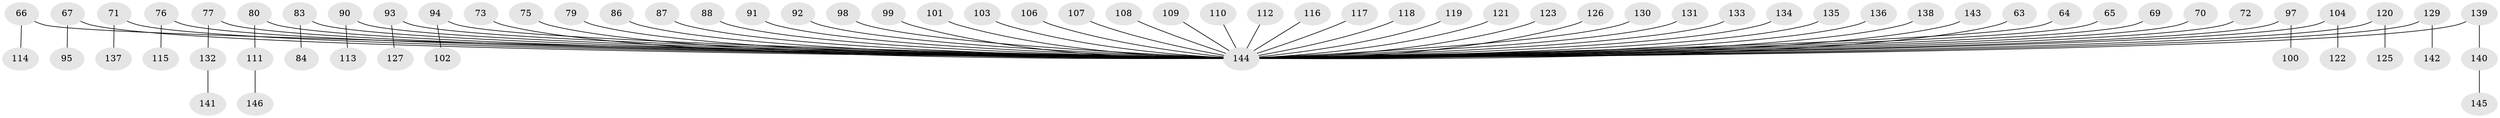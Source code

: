 // original degree distribution, {3: 0.13013698630136986, 5: 0.0273972602739726, 8: 0.00684931506849315, 10: 0.00684931506849315, 4: 0.0684931506849315, 7: 0.00684931506849315, 2: 0.2602739726027397, 1: 0.4931506849315068}
// Generated by graph-tools (version 1.1) at 2025/52/03/09/25 04:52:46]
// undirected, 73 vertices, 72 edges
graph export_dot {
graph [start="1"]
  node [color=gray90,style=filled];
  63;
  64;
  65;
  66;
  67;
  69;
  70;
  71;
  72;
  73;
  75 [super="+46"];
  76;
  77;
  79;
  80;
  83;
  84;
  86;
  87;
  88;
  90;
  91;
  92;
  93;
  94;
  95;
  97;
  98;
  99;
  100;
  101;
  102;
  103;
  104;
  106;
  107;
  108;
  109;
  110;
  111;
  112;
  113;
  114;
  115;
  116;
  117;
  118;
  119;
  120;
  121;
  122;
  123;
  125;
  126;
  127;
  129;
  130;
  131;
  132;
  133;
  134;
  135;
  136;
  137;
  138;
  139 [super="+74+82+124"];
  140;
  141;
  142;
  143;
  144 [super="+16+18+105+81+28+40+43+35+50+57+89+42+96+23+37+45+48+49+68+51+53+56+58+59+60+62+128+54"];
  145;
  146;
  63 -- 144;
  64 -- 144;
  65 -- 144;
  66 -- 114;
  66 -- 144;
  67 -- 95;
  67 -- 144;
  69 -- 144;
  70 -- 144;
  71 -- 137;
  71 -- 144;
  72 -- 144;
  73 -- 144;
  75 -- 144;
  76 -- 115;
  76 -- 144;
  77 -- 132;
  77 -- 144;
  79 -- 144;
  80 -- 111;
  80 -- 144;
  83 -- 84;
  83 -- 144;
  86 -- 144;
  87 -- 144;
  88 -- 144;
  90 -- 113;
  90 -- 144;
  91 -- 144;
  92 -- 144;
  93 -- 127;
  93 -- 144;
  94 -- 102;
  94 -- 144;
  97 -- 100;
  97 -- 144;
  98 -- 144;
  99 -- 144;
  101 -- 144;
  103 -- 144;
  104 -- 122;
  104 -- 144;
  106 -- 144;
  107 -- 144;
  108 -- 144;
  109 -- 144;
  110 -- 144;
  111 -- 146;
  112 -- 144;
  116 -- 144;
  117 -- 144;
  118 -- 144;
  119 -- 144;
  120 -- 125;
  120 -- 144;
  121 -- 144;
  123 -- 144;
  126 -- 144;
  129 -- 142;
  129 -- 144;
  130 -- 144;
  131 -- 144;
  132 -- 141;
  133 -- 144;
  134 -- 144;
  135 -- 144;
  136 -- 144;
  138 -- 144;
  139 -- 140;
  139 -- 144;
  140 -- 145;
  143 -- 144;
}
